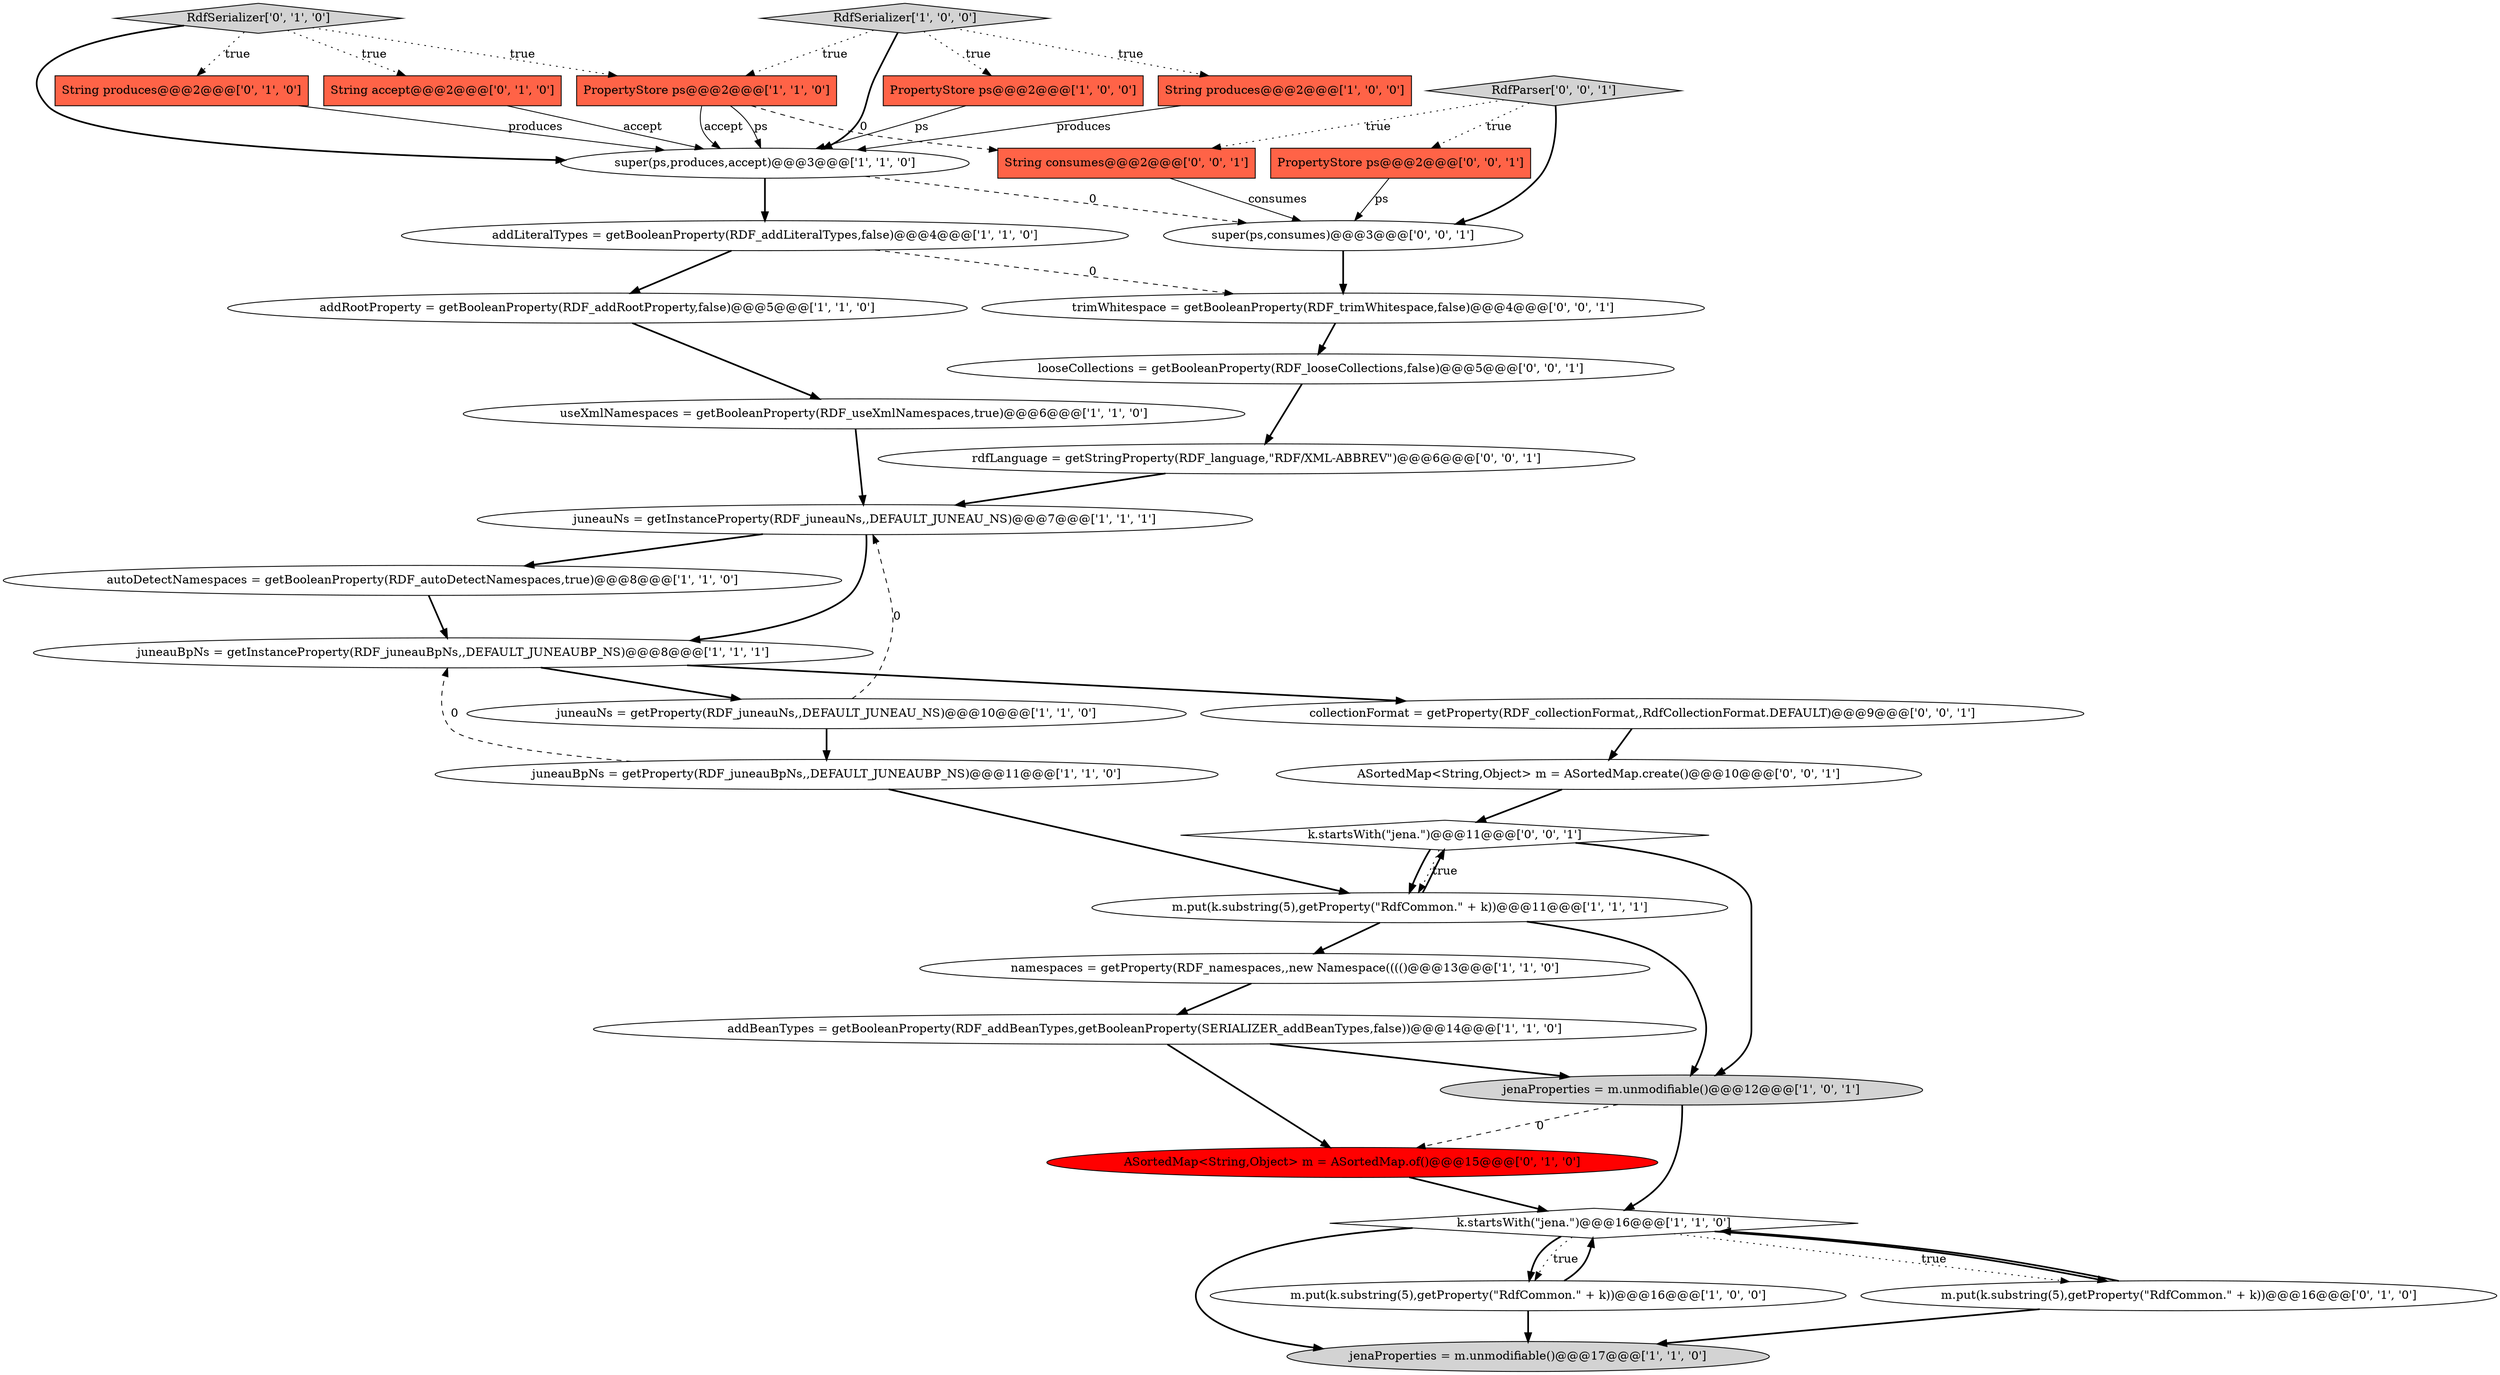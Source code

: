 digraph {
7 [style = filled, label = "super(ps,produces,accept)@@@3@@@['1', '1', '0']", fillcolor = white, shape = ellipse image = "AAA0AAABBB1BBB"];
33 [style = filled, label = "String consumes@@@2@@@['0', '0', '1']", fillcolor = tomato, shape = box image = "AAA0AAABBB3BBB"];
9 [style = filled, label = "namespaces = getProperty(RDF_namespaces,,new Namespace(((()@@@13@@@['1', '1', '0']", fillcolor = white, shape = ellipse image = "AAA0AAABBB1BBB"];
31 [style = filled, label = "PropertyStore ps@@@2@@@['0', '0', '1']", fillcolor = tomato, shape = box image = "AAA0AAABBB3BBB"];
13 [style = filled, label = "PropertyStore ps@@@2@@@['1', '1', '0']", fillcolor = tomato, shape = box image = "AAA0AAABBB1BBB"];
30 [style = filled, label = "RdfParser['0', '0', '1']", fillcolor = lightgray, shape = diamond image = "AAA0AAABBB3BBB"];
4 [style = filled, label = "addBeanTypes = getBooleanProperty(RDF_addBeanTypes,getBooleanProperty(SERIALIZER_addBeanTypes,false))@@@14@@@['1', '1', '0']", fillcolor = white, shape = ellipse image = "AAA0AAABBB1BBB"];
28 [style = filled, label = "trimWhitespace = getBooleanProperty(RDF_trimWhitespace,false)@@@4@@@['0', '0', '1']", fillcolor = white, shape = ellipse image = "AAA0AAABBB3BBB"];
24 [style = filled, label = "RdfSerializer['0', '1', '0']", fillcolor = lightgray, shape = diamond image = "AAA0AAABBB2BBB"];
12 [style = filled, label = "useXmlNamespaces = getBooleanProperty(RDF_useXmlNamespaces,true)@@@6@@@['1', '1', '0']", fillcolor = white, shape = ellipse image = "AAA0AAABBB1BBB"];
17 [style = filled, label = "autoDetectNamespaces = getBooleanProperty(RDF_autoDetectNamespaces,true)@@@8@@@['1', '1', '0']", fillcolor = white, shape = ellipse image = "AAA0AAABBB1BBB"];
18 [style = filled, label = "k.startsWith(\"jena.\")@@@16@@@['1', '1', '0']", fillcolor = white, shape = diamond image = "AAA0AAABBB1BBB"];
16 [style = filled, label = "RdfSerializer['1', '0', '0']", fillcolor = lightgray, shape = diamond image = "AAA0AAABBB1BBB"];
26 [style = filled, label = "super(ps,consumes)@@@3@@@['0', '0', '1']", fillcolor = white, shape = ellipse image = "AAA0AAABBB3BBB"];
8 [style = filled, label = "juneauBpNs = getProperty(RDF_juneauBpNs,,DEFAULT_JUNEAUBP_NS)@@@11@@@['1', '1', '0']", fillcolor = white, shape = ellipse image = "AAA0AAABBB1BBB"];
29 [style = filled, label = "k.startsWith(\"jena.\")@@@11@@@['0', '0', '1']", fillcolor = white, shape = diamond image = "AAA0AAABBB3BBB"];
34 [style = filled, label = "collectionFormat = getProperty(RDF_collectionFormat,,RdfCollectionFormat.DEFAULT)@@@9@@@['0', '0', '1']", fillcolor = white, shape = ellipse image = "AAA0AAABBB3BBB"];
27 [style = filled, label = "rdfLanguage = getStringProperty(RDF_language,\"RDF/XML-ABBREV\")@@@6@@@['0', '0', '1']", fillcolor = white, shape = ellipse image = "AAA0AAABBB3BBB"];
5 [style = filled, label = "m.put(k.substring(5),getProperty(\"RdfCommon.\" + k))@@@16@@@['1', '0', '0']", fillcolor = white, shape = ellipse image = "AAA0AAABBB1BBB"];
32 [style = filled, label = "looseCollections = getBooleanProperty(RDF_looseCollections,false)@@@5@@@['0', '0', '1']", fillcolor = white, shape = ellipse image = "AAA0AAABBB3BBB"];
3 [style = filled, label = "PropertyStore ps@@@2@@@['1', '0', '0']", fillcolor = tomato, shape = box image = "AAA0AAABBB1BBB"];
23 [style = filled, label = "String produces@@@2@@@['0', '1', '0']", fillcolor = tomato, shape = box image = "AAA0AAABBB2BBB"];
0 [style = filled, label = "juneauNs = getInstanceProperty(RDF_juneauNs,,DEFAULT_JUNEAU_NS)@@@7@@@['1', '1', '1']", fillcolor = white, shape = ellipse image = "AAA0AAABBB1BBB"];
10 [style = filled, label = "jenaProperties = m.unmodifiable()@@@12@@@['1', '0', '1']", fillcolor = lightgray, shape = ellipse image = "AAA0AAABBB1BBB"];
14 [style = filled, label = "addLiteralTypes = getBooleanProperty(RDF_addLiteralTypes,false)@@@4@@@['1', '1', '0']", fillcolor = white, shape = ellipse image = "AAA0AAABBB1BBB"];
25 [style = filled, label = "ASortedMap<String,Object> m = ASortedMap.create()@@@10@@@['0', '0', '1']", fillcolor = white, shape = ellipse image = "AAA0AAABBB3BBB"];
22 [style = filled, label = "String accept@@@2@@@['0', '1', '0']", fillcolor = tomato, shape = box image = "AAA0AAABBB2BBB"];
2 [style = filled, label = "addRootProperty = getBooleanProperty(RDF_addRootProperty,false)@@@5@@@['1', '1', '0']", fillcolor = white, shape = ellipse image = "AAA0AAABBB1BBB"];
1 [style = filled, label = "m.put(k.substring(5),getProperty(\"RdfCommon.\" + k))@@@11@@@['1', '1', '1']", fillcolor = white, shape = ellipse image = "AAA0AAABBB1BBB"];
15 [style = filled, label = "jenaProperties = m.unmodifiable()@@@17@@@['1', '1', '0']", fillcolor = lightgray, shape = ellipse image = "AAA0AAABBB1BBB"];
19 [style = filled, label = "juneauBpNs = getInstanceProperty(RDF_juneauBpNs,,DEFAULT_JUNEAUBP_NS)@@@8@@@['1', '1', '1']", fillcolor = white, shape = ellipse image = "AAA0AAABBB1BBB"];
20 [style = filled, label = "ASortedMap<String,Object> m = ASortedMap.of()@@@15@@@['0', '1', '0']", fillcolor = red, shape = ellipse image = "AAA1AAABBB2BBB"];
21 [style = filled, label = "m.put(k.substring(5),getProperty(\"RdfCommon.\" + k))@@@16@@@['0', '1', '0']", fillcolor = white, shape = ellipse image = "AAA0AAABBB2BBB"];
6 [style = filled, label = "String produces@@@2@@@['1', '0', '0']", fillcolor = tomato, shape = box image = "AAA0AAABBB1BBB"];
11 [style = filled, label = "juneauNs = getProperty(RDF_juneauNs,,DEFAULT_JUNEAU_NS)@@@10@@@['1', '1', '0']", fillcolor = white, shape = ellipse image = "AAA0AAABBB1BBB"];
4->10 [style = bold, label=""];
10->18 [style = bold, label=""];
8->19 [style = dashed, label="0"];
19->34 [style = bold, label=""];
29->1 [style = dotted, label="true"];
34->25 [style = bold, label=""];
27->0 [style = bold, label=""];
33->26 [style = solid, label="consumes"];
16->13 [style = dotted, label="true"];
14->28 [style = dashed, label="0"];
0->19 [style = bold, label=""];
0->17 [style = bold, label=""];
21->15 [style = bold, label=""];
9->4 [style = bold, label=""];
13->7 [style = solid, label="ps"];
3->7 [style = solid, label="ps"];
18->15 [style = bold, label=""];
16->7 [style = bold, label=""];
30->26 [style = bold, label=""];
18->21 [style = dotted, label="true"];
5->15 [style = bold, label=""];
32->27 [style = bold, label=""];
19->11 [style = bold, label=""];
5->18 [style = bold, label=""];
22->7 [style = solid, label="accept"];
25->29 [style = bold, label=""];
6->7 [style = solid, label="produces"];
12->0 [style = bold, label=""];
16->3 [style = dotted, label="true"];
17->19 [style = bold, label=""];
21->18 [style = bold, label=""];
11->0 [style = dashed, label="0"];
1->9 [style = bold, label=""];
2->12 [style = bold, label=""];
28->32 [style = bold, label=""];
7->14 [style = bold, label=""];
20->18 [style = bold, label=""];
8->1 [style = bold, label=""];
24->23 [style = dotted, label="true"];
24->22 [style = dotted, label="true"];
18->5 [style = bold, label=""];
4->20 [style = bold, label=""];
13->7 [style = solid, label="accept"];
13->33 [style = dashed, label="0"];
11->8 [style = bold, label=""];
31->26 [style = solid, label="ps"];
29->10 [style = bold, label=""];
10->20 [style = dashed, label="0"];
14->2 [style = bold, label=""];
18->5 [style = dotted, label="true"];
26->28 [style = bold, label=""];
18->21 [style = bold, label=""];
29->1 [style = bold, label=""];
1->29 [style = bold, label=""];
7->26 [style = dashed, label="0"];
24->7 [style = bold, label=""];
23->7 [style = solid, label="produces"];
1->10 [style = bold, label=""];
30->31 [style = dotted, label="true"];
16->6 [style = dotted, label="true"];
30->33 [style = dotted, label="true"];
24->13 [style = dotted, label="true"];
}
